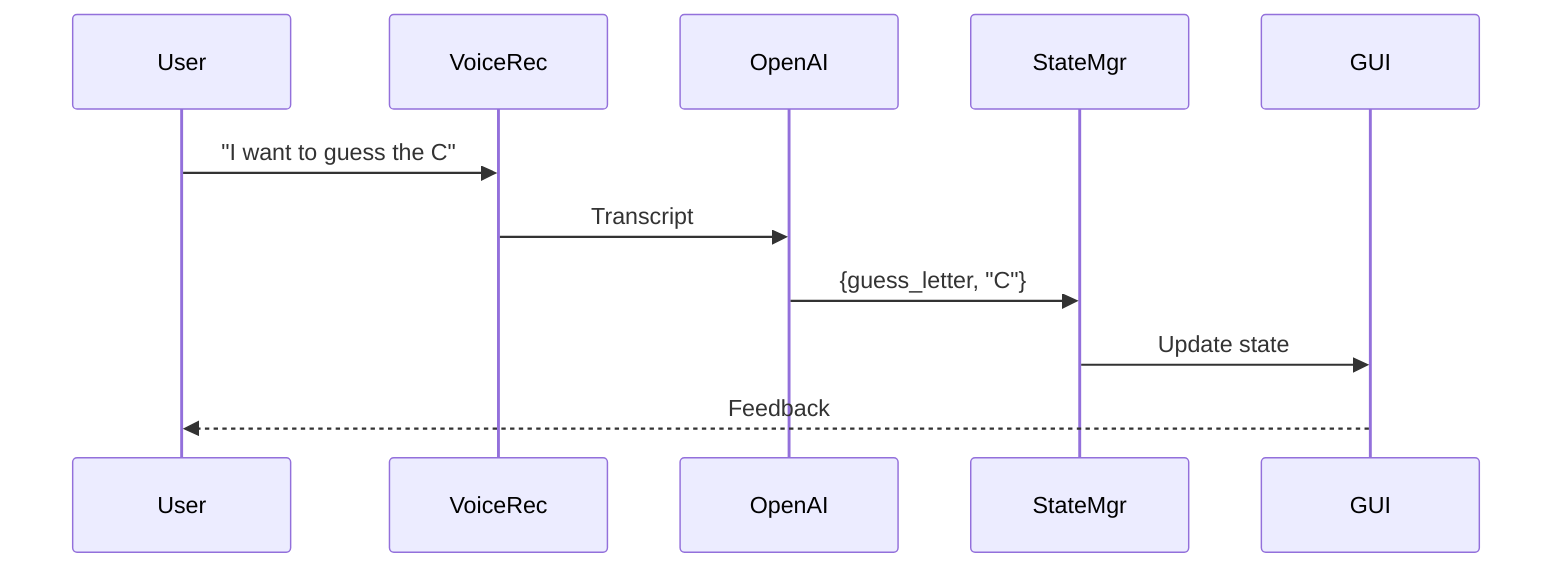 %%{init: {"themeVariables": {"fontSize": "12px"}}}%%
sequenceDiagram
participant User
participant VoiceRec as VoiceRec
participant Agent as OpenAI
participant StateMgr as StateMgr
participant GUI
User->>VoiceRec: "I want to guess the C"
VoiceRec->>Agent: Transcript
Agent->>StateMgr: {guess_letter, "C"}
StateMgr->>GUI: Update state
GUI-->>User: Feedback
